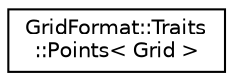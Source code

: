 digraph "Graphical Class Hierarchy"
{
 // LATEX_PDF_SIZE
  edge [fontname="Helvetica",fontsize="10",labelfontname="Helvetica",labelfontsize="10"];
  node [fontname="Helvetica",fontsize="10",shape=record];
  rankdir="LR";
  Node0 [label="GridFormat::Traits\l::Points\< Grid \>",height=0.2,width=0.4,color="black", fillcolor="white", style="filled",URL="$structGridFormat_1_1Traits_1_1Points_3_01Grid_01_4.html",tooltip=" "];
}

